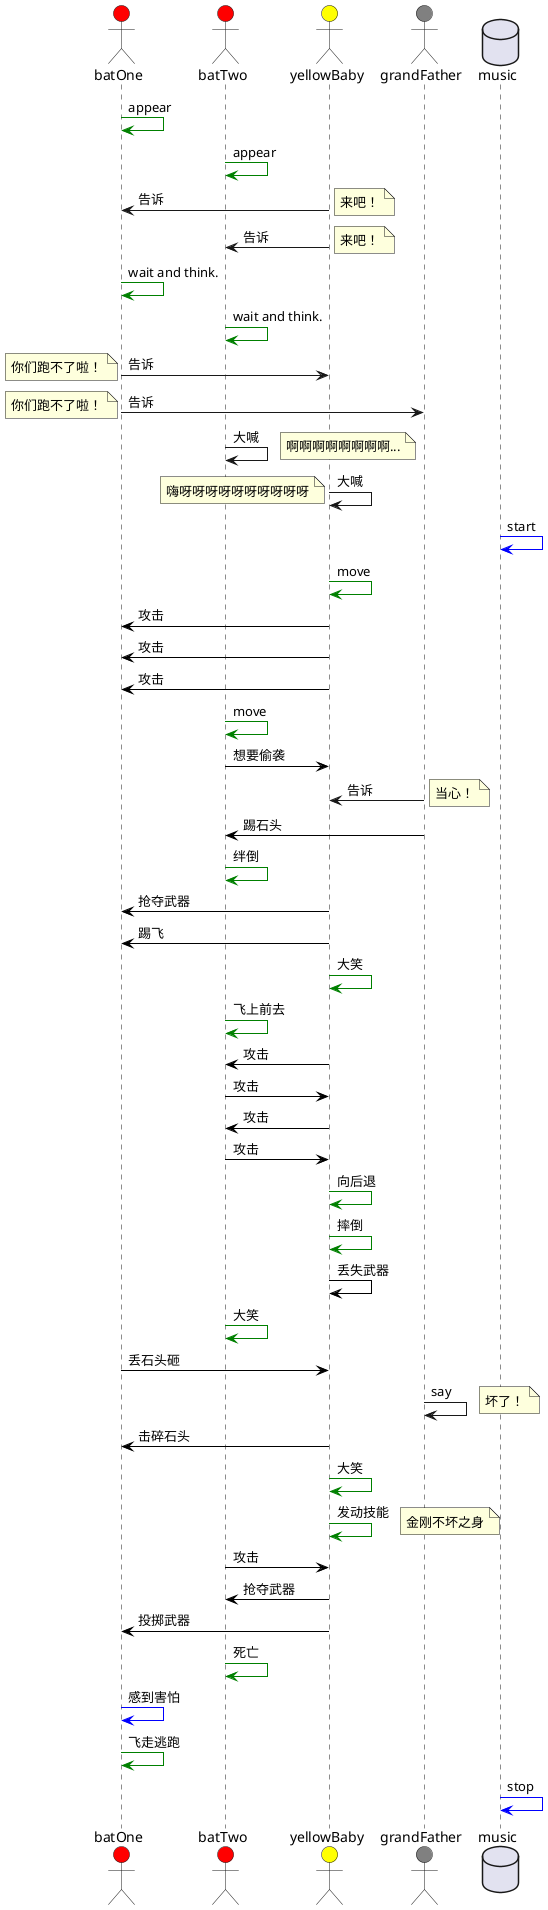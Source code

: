 @startuml
actor batOne #red
actor batTwo #red
actor yellowBaby #yellow
actor grandFather #gray
database music

batOne-[#green]>batOne: appear
batTwo-[#green]>batTwo: appear
yellowBaby->batOne: 告诉
note right: 来吧！
yellowBaby->batTwo: 告诉
note right: 来吧！
batOne-[#green]>batOne: wait and think.
batTwo-[#green]>batTwo: wait and think.

batOne->yellowBaby: 告诉
note left: 你们跑不了啦！
batOne->grandFather: 告诉
note left: 你们跑不了啦！
batTwo->batTwo: 大喊
note right: 啊啊啊啊啊啊啊啊...
yellowBaby->yellowBaby: 大喊
note left: 嗨呀呀呀呀呀呀呀呀呀呀

music-[#blue]>music: start
yellowBaby-[#green]>yellowBaby: move
yellowBaby-[#black]>batOne: 攻击
yellowBaby-[#black]>batOne: 攻击
yellowBaby-[#black]>batOne: 攻击

batTwo-[#green]>batTwo: move
batTwo-[#black]>yellowBaby: 想要偷袭
grandFather->yellowBaby: 告诉
note right: 当心！
grandFather-[#black]>batTwo: 踢石头
batTwo-[#green]>batTwo: 绊倒

yellowBaby-[#black]>batOne: 抢夺武器
yellowBaby-[#black]>batOne: 踢飞
yellowBaby-[#green]>yellowBaby: 大笑

batTwo-[#green]>batTwo: 飞上前去
yellowBaby-[#black]>batTwo: 攻击
batTwo-[#black]>yellowBaby: 攻击
yellowBaby-[#black]>batTwo: 攻击
batTwo-[#black]>yellowBaby: 攻击

yellowBaby-[#green]>yellowBaby: 向后退
yellowBaby-[#green]>yellowBaby: 摔倒
yellowBaby-[#black]>yellowBaby: 丢失武器
batTwo-[#green]>batTwo: 大笑

batOne-[#black]>yellowBaby: 丢石头砸
grandFather->grandFather: say
note right: 坏了！
yellowBaby-[#black]>batOne: 击碎石头
yellowBaby-[#green]>yellowBaby: 大笑

yellowBaby-[#green]>yellowBaby: 发动技能
note right: 金刚不坏之身
batTwo-[#black]>yellowBaby: 攻击
yellowBaby-[#black]>batTwo: 抢夺武器
yellowBaby-[#black]>batOne: 投掷武器

batTwo-[#green]>batTwo: 死亡
batOne-[#blue]>batOne: 感到害怕
batOne-[#green]>batOne: 飞走逃跑
music-[#blue]>music: stop
@enduml